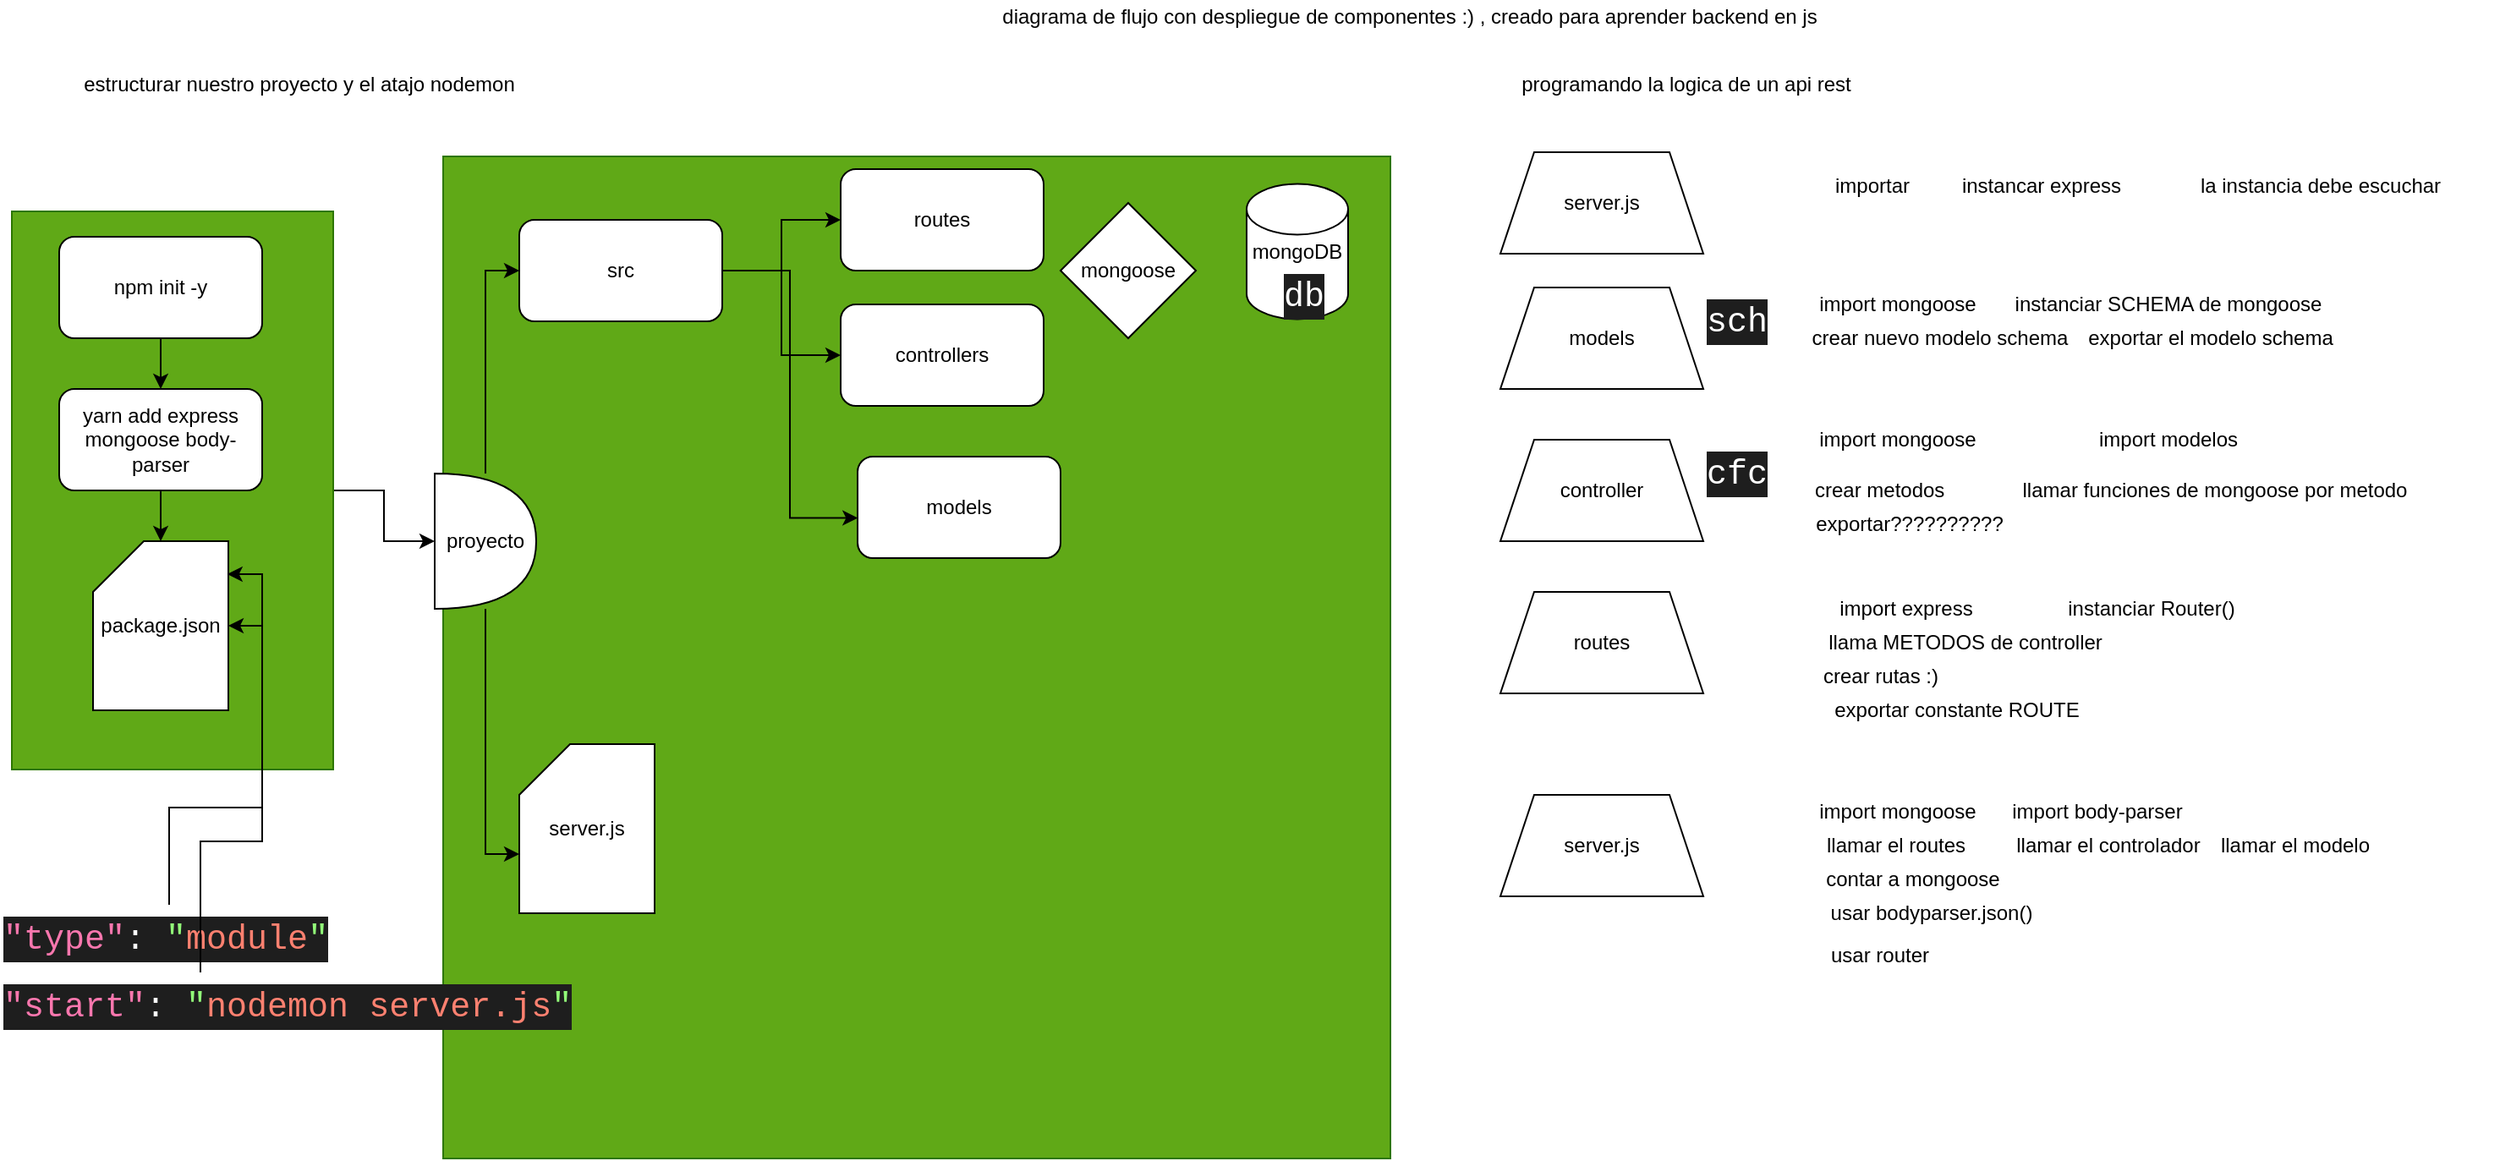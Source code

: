 <mxfile version="13.6.5">
    <diagram id="PSpPiNKxiQIGTM1yD0Mv" name="Page-1">
        <mxGraphModel dx="1657" dy="362" grid="1" gridSize="10" guides="1" tooltips="1" connect="1" arrows="1" fold="1" page="1" pageScale="1" pageWidth="827" pageHeight="1169" math="0" shadow="0">
            <root>
                <mxCell id="0"/>
                <mxCell id="1" parent="0"/>
                <mxCell id="5" value="diagrama de flujo con despliegue de componentes :) , creado para aprender backend en js" style="text;html=1;strokeColor=none;fillColor=none;align=center;verticalAlign=middle;whiteSpace=wrap;rounded=0;" parent="1" vertex="1">
                    <mxGeometry x="-332" y="10" width="677" height="20" as="geometry"/>
                </mxCell>
                <mxCell id="20" value="server.js" style="shape=trapezoid;perimeter=trapezoidPerimeter;whiteSpace=wrap;html=1;fixedSize=1;" parent="1" vertex="1">
                    <mxGeometry x="60" y="100" width="120" height="60" as="geometry"/>
                </mxCell>
                <mxCell id="25" value="importar" style="text;html=1;strokeColor=none;fillColor=none;align=center;verticalAlign=middle;whiteSpace=wrap;rounded=0;" parent="1" vertex="1">
                    <mxGeometry x="240" y="110" width="80" height="20" as="geometry"/>
                </mxCell>
                <mxCell id="26" value="instancar express" style="text;html=1;strokeColor=none;fillColor=none;align=center;verticalAlign=middle;whiteSpace=wrap;rounded=0;" parent="1" vertex="1">
                    <mxGeometry x="330" y="110" width="100" height="20" as="geometry"/>
                </mxCell>
                <mxCell id="27" value="la instancia debe escuchar" style="text;html=1;strokeColor=none;fillColor=none;align=center;verticalAlign=middle;whiteSpace=wrap;rounded=0;" parent="1" vertex="1">
                    <mxGeometry x="440" y="110" width="210" height="20" as="geometry"/>
                </mxCell>
                <mxCell id="30" value="estructurar nuestro proyecto y el atajo nodemon" style="text;html=1;strokeColor=none;fillColor=none;align=center;verticalAlign=middle;whiteSpace=wrap;rounded=0;" parent="1" vertex="1">
                    <mxGeometry x="-810" y="50" width="320" height="20" as="geometry"/>
                </mxCell>
                <mxCell id="31" value="programando la logica de un api rest" style="text;html=1;strokeColor=none;fillColor=none;align=center;verticalAlign=middle;whiteSpace=wrap;rounded=0;" parent="1" vertex="1">
                    <mxGeometry x="10" y="50" width="320" height="20" as="geometry"/>
                </mxCell>
                <mxCell id="52" value="" style="rounded=0;whiteSpace=wrap;html=1;rotation=90;fillColor=#60a917;strokeColor=#2D7600;fontColor=#ffffff;" parent="1" vertex="1">
                    <mxGeometry x="-581.25" y="118.75" width="592.5" height="560" as="geometry"/>
                </mxCell>
                <mxCell id="77" style="edgeStyle=orthogonalEdgeStyle;rounded=0;orthogonalLoop=1;jettySize=auto;html=1;entryX=0;entryY=0.5;entryDx=0;entryDy=0;" parent="1" source="56" target="57" edge="1">
                    <mxGeometry relative="1" as="geometry"/>
                </mxCell>
                <mxCell id="78" style="edgeStyle=orthogonalEdgeStyle;rounded=0;orthogonalLoop=1;jettySize=auto;html=1;" parent="1" source="56" target="58" edge="1">
                    <mxGeometry relative="1" as="geometry"/>
                </mxCell>
                <mxCell id="79" style="edgeStyle=orthogonalEdgeStyle;rounded=0;orthogonalLoop=1;jettySize=auto;html=1;entryX=0.001;entryY=0.605;entryDx=0;entryDy=0;entryPerimeter=0;" parent="1" source="56" target="59" edge="1">
                    <mxGeometry relative="1" as="geometry"/>
                </mxCell>
                <mxCell id="56" value="src" style="rounded=1;whiteSpace=wrap;html=1;" parent="1" vertex="1">
                    <mxGeometry x="-520" y="140" width="120" height="60" as="geometry"/>
                </mxCell>
                <mxCell id="57" value="routes" style="rounded=1;whiteSpace=wrap;html=1;" parent="1" vertex="1">
                    <mxGeometry x="-330" y="110" width="120" height="60" as="geometry"/>
                </mxCell>
                <mxCell id="58" value="controllers" style="rounded=1;whiteSpace=wrap;html=1;" parent="1" vertex="1">
                    <mxGeometry x="-330" y="190" width="120" height="60" as="geometry"/>
                </mxCell>
                <mxCell id="59" value="models" style="rounded=1;whiteSpace=wrap;html=1;" parent="1" vertex="1">
                    <mxGeometry x="-320" y="280" width="120" height="60" as="geometry"/>
                </mxCell>
                <mxCell id="60" value="server.js" style="shape=card;whiteSpace=wrap;html=1;" parent="1" vertex="1">
                    <mxGeometry x="-520" y="450" width="80" height="100" as="geometry"/>
                </mxCell>
                <mxCell id="74" style="edgeStyle=orthogonalEdgeStyle;rounded=0;orthogonalLoop=1;jettySize=auto;html=1;" parent="1" source="62" target="73" edge="1">
                    <mxGeometry relative="1" as="geometry"/>
                </mxCell>
                <mxCell id="62" value="" style="rounded=0;whiteSpace=wrap;html=1;rotation=90;fillColor=#60a917;strokeColor=#2D7600;fontColor=#ffffff;" parent="1" vertex="1">
                    <mxGeometry x="-890" y="205" width="330" height="190" as="geometry"/>
                </mxCell>
                <mxCell id="63" style="edgeStyle=orthogonalEdgeStyle;rounded=0;orthogonalLoop=1;jettySize=auto;html=1;" parent="1" source="64" target="66" edge="1">
                    <mxGeometry relative="1" as="geometry"/>
                </mxCell>
                <mxCell id="64" value="npm init -y" style="rounded=1;whiteSpace=wrap;html=1;" parent="1" vertex="1">
                    <mxGeometry x="-792" y="150" width="120" height="60" as="geometry"/>
                </mxCell>
                <mxCell id="65" style="edgeStyle=orthogonalEdgeStyle;rounded=0;orthogonalLoop=1;jettySize=auto;html=1;" parent="1" source="66" target="67" edge="1">
                    <mxGeometry relative="1" as="geometry"/>
                </mxCell>
                <mxCell id="66" value="yarn add express mongoose body-parser" style="rounded=1;whiteSpace=wrap;html=1;" parent="1" vertex="1">
                    <mxGeometry x="-792" y="240" width="120" height="60" as="geometry"/>
                </mxCell>
                <mxCell id="67" value="package.json" style="shape=card;whiteSpace=wrap;html=1;" parent="1" vertex="1">
                    <mxGeometry x="-772" y="330" width="80" height="100" as="geometry"/>
                </mxCell>
                <mxCell id="75" style="edgeStyle=orthogonalEdgeStyle;rounded=0;orthogonalLoop=1;jettySize=auto;html=1;entryX=0;entryY=0;entryDx=0;entryDy=65;entryPerimeter=0;" parent="1" source="73" target="60" edge="1">
                    <mxGeometry relative="1" as="geometry"/>
                </mxCell>
                <mxCell id="76" style="edgeStyle=orthogonalEdgeStyle;rounded=0;orthogonalLoop=1;jettySize=auto;html=1;entryX=0;entryY=0.5;entryDx=0;entryDy=0;" parent="1" source="73" target="56" edge="1">
                    <mxGeometry relative="1" as="geometry"/>
                </mxCell>
                <mxCell id="73" value="proyecto" style="shape=or;whiteSpace=wrap;html=1;" parent="1" vertex="1">
                    <mxGeometry x="-570" y="290" width="60" height="80" as="geometry"/>
                </mxCell>
                <mxCell id="80" value="mongoose" style="rhombus;whiteSpace=wrap;html=1;" parent="1" vertex="1">
                    <mxGeometry x="-200" y="130" width="80" height="80" as="geometry"/>
                </mxCell>
                <mxCell id="81" value="mongoDB" style="shape=cylinder2;whiteSpace=wrap;html=1;boundedLbl=1;backgroundOutline=1;size=15;" parent="1" vertex="1">
                    <mxGeometry x="-90" y="118.75" width="60" height="80" as="geometry"/>
                </mxCell>
                <mxCell id="82" value="models" style="shape=trapezoid;perimeter=trapezoidPerimeter;whiteSpace=wrap;html=1;fixedSize=1;" parent="1" vertex="1">
                    <mxGeometry x="60" y="180" width="120" height="60" as="geometry"/>
                </mxCell>
                <mxCell id="83" value="import mongoose" style="text;html=1;strokeColor=none;fillColor=none;align=center;verticalAlign=middle;whiteSpace=wrap;rounded=0;" parent="1" vertex="1">
                    <mxGeometry x="240" y="180" width="110" height="20" as="geometry"/>
                </mxCell>
                <mxCell id="84" value="instanciar SCHEMA de mongoose" style="text;html=1;strokeColor=none;fillColor=none;align=center;verticalAlign=middle;whiteSpace=wrap;rounded=0;" parent="1" vertex="1">
                    <mxGeometry x="360" y="180" width="190" height="20" as="geometry"/>
                </mxCell>
                <mxCell id="86" value="crear nuevo modelo schema" style="text;html=1;strokeColor=none;fillColor=none;align=center;verticalAlign=middle;whiteSpace=wrap;rounded=0;" parent="1" vertex="1">
                    <mxGeometry x="240" y="200" width="160" height="20" as="geometry"/>
                </mxCell>
                <mxCell id="87" value="exportar el modelo schema" style="text;html=1;strokeColor=none;fillColor=none;align=center;verticalAlign=middle;whiteSpace=wrap;rounded=0;" parent="1" vertex="1">
                    <mxGeometry x="400" y="200" width="160" height="20" as="geometry"/>
                </mxCell>
                <mxCell id="88" value="&lt;div style=&quot;color: rgb(255, 255, 255); background-color: rgb(30, 30, 30); font-family: consolas, &amp;quot;courier new&amp;quot;, monospace; font-weight: normal; font-size: 20px; line-height: 27px;&quot;&gt;&lt;div&gt;&lt;span style=&quot;color: #ffffff&quot;&gt;sch&lt;/span&gt;&lt;/div&gt;&lt;/div&gt;" style="text;whiteSpace=wrap;html=1;" parent="1" vertex="1">
                    <mxGeometry x="180" y="180" width="60" height="40" as="geometry"/>
                </mxCell>
                <mxCell id="89" value="controller" style="shape=trapezoid;perimeter=trapezoidPerimeter;whiteSpace=wrap;html=1;fixedSize=1;" parent="1" vertex="1">
                    <mxGeometry x="60" y="270" width="120" height="60" as="geometry"/>
                </mxCell>
                <mxCell id="91" value="&lt;div style=&quot;color: rgb(255, 255, 255); background-color: rgb(30, 30, 30); font-family: consolas, &amp;quot;courier new&amp;quot;, monospace; font-weight: normal; font-size: 20px; line-height: 27px;&quot;&gt;&lt;div&gt;&lt;span style=&quot;color: #ffffff&quot;&gt;cfc&lt;/span&gt;&lt;/div&gt;&lt;/div&gt;" style="text;whiteSpace=wrap;html=1;" parent="1" vertex="1">
                    <mxGeometry x="180" y="270" width="60" height="40" as="geometry"/>
                </mxCell>
                <mxCell id="92" value="&lt;div style=&quot;color: rgb(255, 255, 255); background-color: rgb(30, 30, 30); font-family: consolas, &amp;quot;courier new&amp;quot;, monospace; font-weight: normal; font-size: 20px; line-height: 27px;&quot;&gt;&lt;div&gt;&lt;span style=&quot;color: #ffffff&quot;&gt;db&lt;/span&gt;&lt;/div&gt;&lt;/div&gt;" style="text;whiteSpace=wrap;html=1;" parent="1" vertex="1">
                    <mxGeometry x="-70" y="165" width="50" height="40" as="geometry"/>
                </mxCell>
                <mxCell id="93" value="import mongoose" style="text;html=1;strokeColor=none;fillColor=none;align=center;verticalAlign=middle;whiteSpace=wrap;rounded=0;" parent="1" vertex="1">
                    <mxGeometry x="240" y="260" width="110" height="20" as="geometry"/>
                </mxCell>
                <mxCell id="94" value="import modelos" style="text;html=1;strokeColor=none;fillColor=none;align=center;verticalAlign=middle;whiteSpace=wrap;rounded=0;" parent="1" vertex="1">
                    <mxGeometry x="360" y="260" width="190" height="20" as="geometry"/>
                </mxCell>
                <mxCell id="97" value="crear metodos&amp;nbsp;" style="text;html=1;strokeColor=none;fillColor=none;align=center;verticalAlign=middle;whiteSpace=wrap;rounded=0;" parent="1" vertex="1">
                    <mxGeometry x="242" y="290" width="88" height="20" as="geometry"/>
                </mxCell>
                <mxCell id="98" value="routes" style="shape=trapezoid;perimeter=trapezoidPerimeter;whiteSpace=wrap;html=1;fixedSize=1;" parent="1" vertex="1">
                    <mxGeometry x="60" y="360" width="120" height="60" as="geometry"/>
                </mxCell>
                <mxCell id="99" value="import express" style="text;html=1;strokeColor=none;fillColor=none;align=center;verticalAlign=middle;whiteSpace=wrap;rounded=0;" parent="1" vertex="1">
                    <mxGeometry x="240" y="360" width="120" height="20" as="geometry"/>
                </mxCell>
                <mxCell id="100" value="instanciar Router()" style="text;html=1;strokeColor=none;fillColor=none;align=center;verticalAlign=middle;whiteSpace=wrap;rounded=0;" parent="1" vertex="1">
                    <mxGeometry x="360" y="360" width="170" height="20" as="geometry"/>
                </mxCell>
                <mxCell id="101" value="llama METODOS de controller" style="text;html=1;strokeColor=none;fillColor=none;align=center;verticalAlign=middle;whiteSpace=wrap;rounded=0;" parent="1" vertex="1">
                    <mxGeometry x="250" y="380" width="170" height="20" as="geometry"/>
                </mxCell>
                <mxCell id="102" value="crear rutas :)" style="text;html=1;strokeColor=none;fillColor=none;align=center;verticalAlign=middle;whiteSpace=wrap;rounded=0;" parent="1" vertex="1">
                    <mxGeometry x="250" y="400" width="70" height="20" as="geometry"/>
                </mxCell>
                <mxCell id="103" value="exportar constante ROUTE" style="text;html=1;strokeColor=none;fillColor=none;align=center;verticalAlign=middle;whiteSpace=wrap;rounded=0;" parent="1" vertex="1">
                    <mxGeometry x="250" y="420" width="160" height="20" as="geometry"/>
                </mxCell>
                <mxCell id="104" value="server.js" style="shape=trapezoid;perimeter=trapezoidPerimeter;whiteSpace=wrap;html=1;fixedSize=1;" parent="1" vertex="1">
                    <mxGeometry x="60" y="480" width="120" height="60" as="geometry"/>
                </mxCell>
                <mxCell id="107" value="import mongoose" style="text;html=1;strokeColor=none;fillColor=none;align=center;verticalAlign=middle;whiteSpace=wrap;rounded=0;" parent="1" vertex="1">
                    <mxGeometry x="240" y="480" width="110" height="20" as="geometry"/>
                </mxCell>
                <mxCell id="108" value="import body-parser" style="text;html=1;strokeColor=none;fillColor=none;align=center;verticalAlign=middle;whiteSpace=wrap;rounded=0;" parent="1" vertex="1">
                    <mxGeometry x="358" y="480" width="110" height="20" as="geometry"/>
                </mxCell>
                <mxCell id="109" value="llamar el modelo" style="text;html=1;strokeColor=none;fillColor=none;align=center;verticalAlign=middle;whiteSpace=wrap;rounded=0;" parent="1" vertex="1">
                    <mxGeometry x="474.5" y="500" width="110" height="20" as="geometry"/>
                </mxCell>
                <mxCell id="110" value="llamar el controlador" style="text;html=1;strokeColor=none;fillColor=none;align=center;verticalAlign=middle;whiteSpace=wrap;rounded=0;" parent="1" vertex="1">
                    <mxGeometry x="352" y="500" width="135" height="20" as="geometry"/>
                </mxCell>
                <mxCell id="112" value="llamar el routes" style="text;html=1;strokeColor=none;fillColor=none;align=center;verticalAlign=middle;whiteSpace=wrap;rounded=0;" parent="1" vertex="1">
                    <mxGeometry x="250" y="500" width="88" height="20" as="geometry"/>
                </mxCell>
                <mxCell id="113" value="contar a mongoose" style="text;html=1;strokeColor=none;fillColor=none;align=center;verticalAlign=middle;whiteSpace=wrap;rounded=0;" parent="1" vertex="1">
                    <mxGeometry x="250" y="520" width="108" height="20" as="geometry"/>
                </mxCell>
                <mxCell id="117" style="edgeStyle=orthogonalEdgeStyle;rounded=0;orthogonalLoop=1;jettySize=auto;html=1;entryX=0.992;entryY=0.195;entryDx=0;entryDy=0;entryPerimeter=0;" parent="1" source="114" target="67" edge="1">
                    <mxGeometry relative="1" as="geometry"/>
                </mxCell>
                <mxCell id="114" value="&lt;div style=&quot;color: rgb(255, 255, 255); background-color: rgb(30, 30, 30); font-family: consolas, &amp;quot;courier new&amp;quot;, monospace; font-weight: normal; font-size: 20px; line-height: 27px;&quot;&gt;&lt;div&gt;&lt;span style=&quot;color: #f977ae&quot;&gt;&quot;type&quot;&lt;/span&gt;&lt;span style=&quot;color: #ffffff&quot;&gt;:&amp;nbsp;&lt;/span&gt;&lt;span style=&quot;color: #92fc79&quot;&gt;&quot;&lt;/span&gt;&lt;span style=&quot;color: #ff8170&quot;&gt;module&lt;/span&gt;&lt;span style=&quot;color: #92fc79&quot;&gt;&quot;&lt;/span&gt;&lt;/div&gt;&lt;/div&gt;" style="text;whiteSpace=wrap;html=1;" parent="1" vertex="1">
                    <mxGeometry x="-827" y="545" width="200" height="40" as="geometry"/>
                </mxCell>
                <mxCell id="116" style="edgeStyle=orthogonalEdgeStyle;rounded=0;orthogonalLoop=1;jettySize=auto;html=1;entryX=1;entryY=0.5;entryDx=0;entryDy=0;entryPerimeter=0;" parent="1" source="115" target="67" edge="1">
                    <mxGeometry relative="1" as="geometry"/>
                </mxCell>
                <mxCell id="115" value="&lt;div style=&quot;color: rgb(255, 255, 255); background-color: rgb(30, 30, 30); font-family: consolas, &amp;quot;courier new&amp;quot;, monospace; font-weight: normal; font-size: 20px; line-height: 27px;&quot;&gt;&lt;div&gt;&lt;span style=&quot;color: #f977ae&quot;&gt;&quot;start&quot;&lt;/span&gt;&lt;span style=&quot;color: #ffffff&quot;&gt;:&amp;nbsp;&lt;/span&gt;&lt;span style=&quot;color: #92fc79&quot;&gt;&quot;&lt;/span&gt;&lt;span style=&quot;color: #ff8170&quot;&gt;nodemon&amp;nbsp;server.js&lt;/span&gt;&lt;span style=&quot;color: #92fc79&quot;&gt;&quot;&lt;/span&gt;&lt;/div&gt;&lt;/div&gt;" style="text;whiteSpace=wrap;html=1;" parent="1" vertex="1">
                    <mxGeometry x="-827" y="585" width="237" height="40" as="geometry"/>
                </mxCell>
                <mxCell id="119" value="llamar funciones de mongoose por metodo" style="text;html=1;strokeColor=none;fillColor=none;align=center;verticalAlign=middle;whiteSpace=wrap;rounded=0;" vertex="1" parent="1">
                    <mxGeometry x="345" y="290" width="275" height="20" as="geometry"/>
                </mxCell>
                <mxCell id="120" value="exportar??????????" style="text;html=1;strokeColor=none;fillColor=none;align=center;verticalAlign=middle;whiteSpace=wrap;rounded=0;" vertex="1" parent="1">
                    <mxGeometry x="242" y="310" width="120" height="20" as="geometry"/>
                </mxCell>
                <mxCell id="121" value="usar bodyparser.json()" style="text;html=1;strokeColor=none;fillColor=none;align=center;verticalAlign=middle;whiteSpace=wrap;rounded=0;" vertex="1" parent="1">
                    <mxGeometry x="250" y="540" width="130" height="20" as="geometry"/>
                </mxCell>
                <mxCell id="122" value="usar router" style="text;html=1;strokeColor=none;fillColor=none;align=center;verticalAlign=middle;whiteSpace=wrap;rounded=0;" vertex="1" parent="1">
                    <mxGeometry x="250" y="565" width="69" height="20" as="geometry"/>
                </mxCell>
            </root>
        </mxGraphModel>
    </diagram>
</mxfile>
